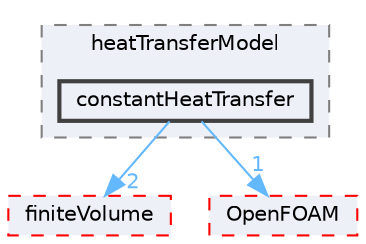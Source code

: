 digraph "src/regionModels/surfaceFilmModels/submodels/thermo/heatTransferModel/constantHeatTransfer"
{
 // LATEX_PDF_SIZE
  bgcolor="transparent";
  edge [fontname=Helvetica,fontsize=10,labelfontname=Helvetica,labelfontsize=10];
  node [fontname=Helvetica,fontsize=10,shape=box,height=0.2,width=0.4];
  compound=true
  subgraph clusterdir_c66a9f62c3f9db27452d795171e9cfbb {
    graph [ bgcolor="#edf0f7", pencolor="grey50", label="heatTransferModel", fontname=Helvetica,fontsize=10 style="filled,dashed", URL="dir_c66a9f62c3f9db27452d795171e9cfbb.html",tooltip=""]
  dir_2555084c829f0c35fe2b11f35f312546 [label="constantHeatTransfer", fillcolor="#edf0f7", color="grey25", style="filled,bold", URL="dir_2555084c829f0c35fe2b11f35f312546.html",tooltip=""];
  }
  dir_9bd15774b555cf7259a6fa18f99fe99b [label="finiteVolume", fillcolor="#edf0f7", color="red", style="filled,dashed", URL="dir_9bd15774b555cf7259a6fa18f99fe99b.html",tooltip=""];
  dir_c5473ff19b20e6ec4dfe5c310b3778a8 [label="OpenFOAM", fillcolor="#edf0f7", color="red", style="filled,dashed", URL="dir_c5473ff19b20e6ec4dfe5c310b3778a8.html",tooltip=""];
  dir_2555084c829f0c35fe2b11f35f312546->dir_9bd15774b555cf7259a6fa18f99fe99b [headlabel="2", labeldistance=1.5 headhref="dir_000629_001387.html" href="dir_000629_001387.html" color="steelblue1" fontcolor="steelblue1"];
  dir_2555084c829f0c35fe2b11f35f312546->dir_c5473ff19b20e6ec4dfe5c310b3778a8 [headlabel="1", labeldistance=1.5 headhref="dir_000629_002695.html" href="dir_000629_002695.html" color="steelblue1" fontcolor="steelblue1"];
}
